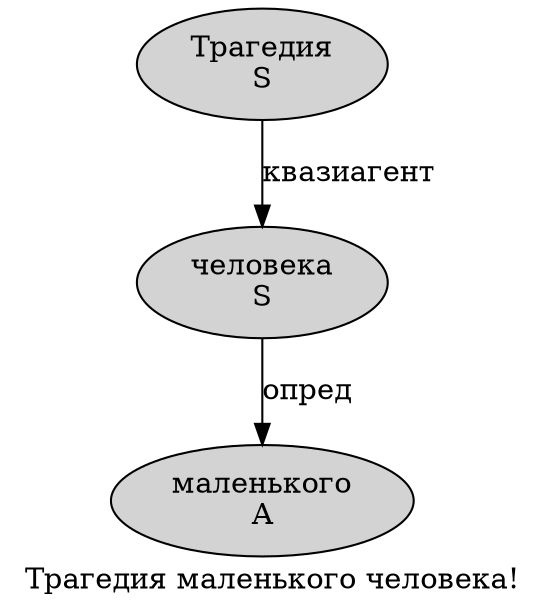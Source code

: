 digraph SENTENCE_2299 {
	graph [label="Трагедия маленького человека!"]
	node [style=filled]
		0 [label="Трагедия
S" color="" fillcolor=lightgray penwidth=1 shape=ellipse]
		1 [label="маленького
A" color="" fillcolor=lightgray penwidth=1 shape=ellipse]
		2 [label="человека
S" color="" fillcolor=lightgray penwidth=1 shape=ellipse]
			0 -> 2 [label="квазиагент"]
			2 -> 1 [label="опред"]
}
